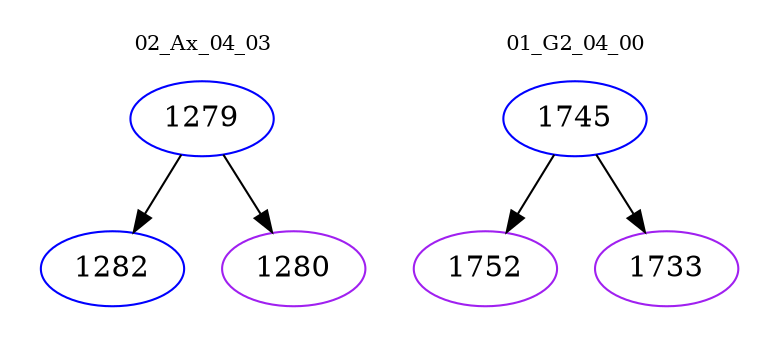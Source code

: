 digraph{
subgraph cluster_0 {
color = white
label = "02_Ax_04_03";
fontsize=10;
T0_1279 [label="1279", color="blue"]
T0_1279 -> T0_1282 [color="black"]
T0_1282 [label="1282", color="blue"]
T0_1279 -> T0_1280 [color="black"]
T0_1280 [label="1280", color="purple"]
}
subgraph cluster_1 {
color = white
label = "01_G2_04_00";
fontsize=10;
T1_1745 [label="1745", color="blue"]
T1_1745 -> T1_1752 [color="black"]
T1_1752 [label="1752", color="purple"]
T1_1745 -> T1_1733 [color="black"]
T1_1733 [label="1733", color="purple"]
}
}
